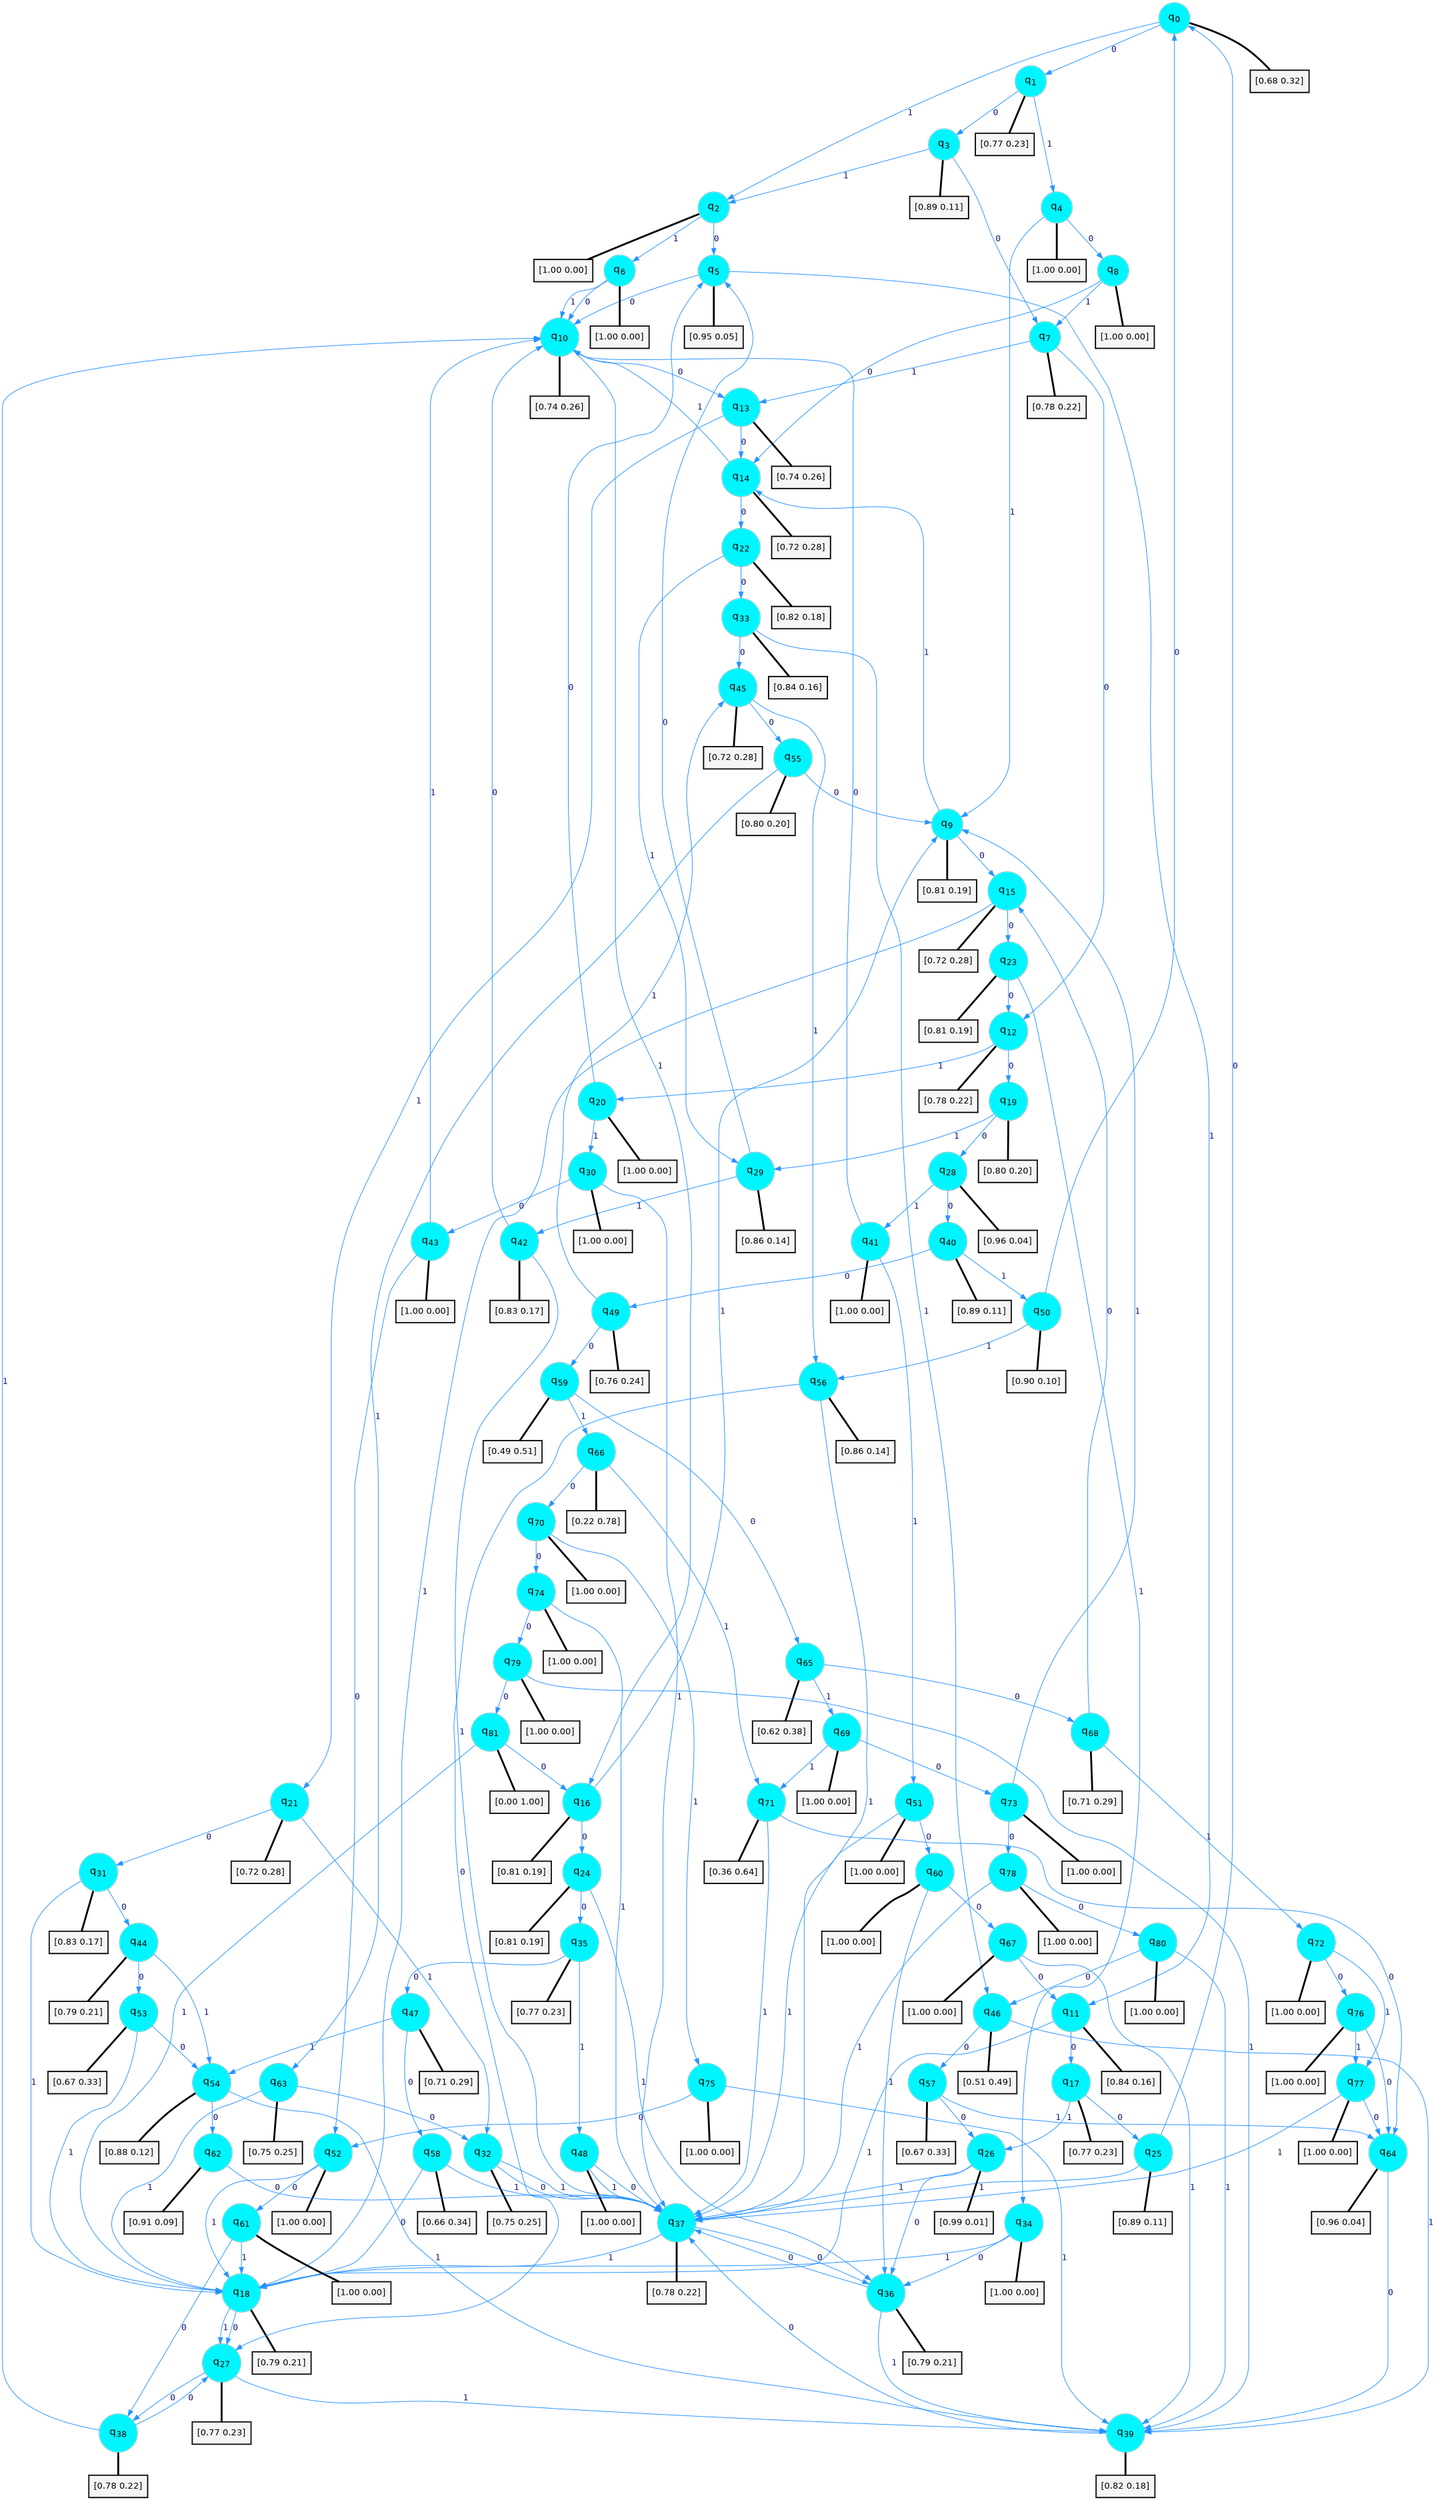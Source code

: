 digraph G {
graph [
bgcolor=transparent, dpi=300, rankdir=TD, size="40,25"];
node [
color=gray, fillcolor=turquoise1, fontcolor=black, fontname=Helvetica, fontsize=16, fontweight=bold, shape=circle, style=filled];
edge [
arrowsize=1, color=dodgerblue1, fontcolor=midnightblue, fontname=courier, fontweight=bold, penwidth=1, style=solid, weight=20];
0[label=<q<SUB>0</SUB>>];
1[label=<q<SUB>1</SUB>>];
2[label=<q<SUB>2</SUB>>];
3[label=<q<SUB>3</SUB>>];
4[label=<q<SUB>4</SUB>>];
5[label=<q<SUB>5</SUB>>];
6[label=<q<SUB>6</SUB>>];
7[label=<q<SUB>7</SUB>>];
8[label=<q<SUB>8</SUB>>];
9[label=<q<SUB>9</SUB>>];
10[label=<q<SUB>10</SUB>>];
11[label=<q<SUB>11</SUB>>];
12[label=<q<SUB>12</SUB>>];
13[label=<q<SUB>13</SUB>>];
14[label=<q<SUB>14</SUB>>];
15[label=<q<SUB>15</SUB>>];
16[label=<q<SUB>16</SUB>>];
17[label=<q<SUB>17</SUB>>];
18[label=<q<SUB>18</SUB>>];
19[label=<q<SUB>19</SUB>>];
20[label=<q<SUB>20</SUB>>];
21[label=<q<SUB>21</SUB>>];
22[label=<q<SUB>22</SUB>>];
23[label=<q<SUB>23</SUB>>];
24[label=<q<SUB>24</SUB>>];
25[label=<q<SUB>25</SUB>>];
26[label=<q<SUB>26</SUB>>];
27[label=<q<SUB>27</SUB>>];
28[label=<q<SUB>28</SUB>>];
29[label=<q<SUB>29</SUB>>];
30[label=<q<SUB>30</SUB>>];
31[label=<q<SUB>31</SUB>>];
32[label=<q<SUB>32</SUB>>];
33[label=<q<SUB>33</SUB>>];
34[label=<q<SUB>34</SUB>>];
35[label=<q<SUB>35</SUB>>];
36[label=<q<SUB>36</SUB>>];
37[label=<q<SUB>37</SUB>>];
38[label=<q<SUB>38</SUB>>];
39[label=<q<SUB>39</SUB>>];
40[label=<q<SUB>40</SUB>>];
41[label=<q<SUB>41</SUB>>];
42[label=<q<SUB>42</SUB>>];
43[label=<q<SUB>43</SUB>>];
44[label=<q<SUB>44</SUB>>];
45[label=<q<SUB>45</SUB>>];
46[label=<q<SUB>46</SUB>>];
47[label=<q<SUB>47</SUB>>];
48[label=<q<SUB>48</SUB>>];
49[label=<q<SUB>49</SUB>>];
50[label=<q<SUB>50</SUB>>];
51[label=<q<SUB>51</SUB>>];
52[label=<q<SUB>52</SUB>>];
53[label=<q<SUB>53</SUB>>];
54[label=<q<SUB>54</SUB>>];
55[label=<q<SUB>55</SUB>>];
56[label=<q<SUB>56</SUB>>];
57[label=<q<SUB>57</SUB>>];
58[label=<q<SUB>58</SUB>>];
59[label=<q<SUB>59</SUB>>];
60[label=<q<SUB>60</SUB>>];
61[label=<q<SUB>61</SUB>>];
62[label=<q<SUB>62</SUB>>];
63[label=<q<SUB>63</SUB>>];
64[label=<q<SUB>64</SUB>>];
65[label=<q<SUB>65</SUB>>];
66[label=<q<SUB>66</SUB>>];
67[label=<q<SUB>67</SUB>>];
68[label=<q<SUB>68</SUB>>];
69[label=<q<SUB>69</SUB>>];
70[label=<q<SUB>70</SUB>>];
71[label=<q<SUB>71</SUB>>];
72[label=<q<SUB>72</SUB>>];
73[label=<q<SUB>73</SUB>>];
74[label=<q<SUB>74</SUB>>];
75[label=<q<SUB>75</SUB>>];
76[label=<q<SUB>76</SUB>>];
77[label=<q<SUB>77</SUB>>];
78[label=<q<SUB>78</SUB>>];
79[label=<q<SUB>79</SUB>>];
80[label=<q<SUB>80</SUB>>];
81[label=<q<SUB>81</SUB>>];
82[label="[0.68 0.32]", shape=box,fontcolor=black, fontname=Helvetica, fontsize=14, penwidth=2, fillcolor=whitesmoke,color=black];
83[label="[0.77 0.23]", shape=box,fontcolor=black, fontname=Helvetica, fontsize=14, penwidth=2, fillcolor=whitesmoke,color=black];
84[label="[1.00 0.00]", shape=box,fontcolor=black, fontname=Helvetica, fontsize=14, penwidth=2, fillcolor=whitesmoke,color=black];
85[label="[0.89 0.11]", shape=box,fontcolor=black, fontname=Helvetica, fontsize=14, penwidth=2, fillcolor=whitesmoke,color=black];
86[label="[1.00 0.00]", shape=box,fontcolor=black, fontname=Helvetica, fontsize=14, penwidth=2, fillcolor=whitesmoke,color=black];
87[label="[0.95 0.05]", shape=box,fontcolor=black, fontname=Helvetica, fontsize=14, penwidth=2, fillcolor=whitesmoke,color=black];
88[label="[1.00 0.00]", shape=box,fontcolor=black, fontname=Helvetica, fontsize=14, penwidth=2, fillcolor=whitesmoke,color=black];
89[label="[0.78 0.22]", shape=box,fontcolor=black, fontname=Helvetica, fontsize=14, penwidth=2, fillcolor=whitesmoke,color=black];
90[label="[1.00 0.00]", shape=box,fontcolor=black, fontname=Helvetica, fontsize=14, penwidth=2, fillcolor=whitesmoke,color=black];
91[label="[0.81 0.19]", shape=box,fontcolor=black, fontname=Helvetica, fontsize=14, penwidth=2, fillcolor=whitesmoke,color=black];
92[label="[0.74 0.26]", shape=box,fontcolor=black, fontname=Helvetica, fontsize=14, penwidth=2, fillcolor=whitesmoke,color=black];
93[label="[0.84 0.16]", shape=box,fontcolor=black, fontname=Helvetica, fontsize=14, penwidth=2, fillcolor=whitesmoke,color=black];
94[label="[0.78 0.22]", shape=box,fontcolor=black, fontname=Helvetica, fontsize=14, penwidth=2, fillcolor=whitesmoke,color=black];
95[label="[0.74 0.26]", shape=box,fontcolor=black, fontname=Helvetica, fontsize=14, penwidth=2, fillcolor=whitesmoke,color=black];
96[label="[0.72 0.28]", shape=box,fontcolor=black, fontname=Helvetica, fontsize=14, penwidth=2, fillcolor=whitesmoke,color=black];
97[label="[0.72 0.28]", shape=box,fontcolor=black, fontname=Helvetica, fontsize=14, penwidth=2, fillcolor=whitesmoke,color=black];
98[label="[0.81 0.19]", shape=box,fontcolor=black, fontname=Helvetica, fontsize=14, penwidth=2, fillcolor=whitesmoke,color=black];
99[label="[0.77 0.23]", shape=box,fontcolor=black, fontname=Helvetica, fontsize=14, penwidth=2, fillcolor=whitesmoke,color=black];
100[label="[0.79 0.21]", shape=box,fontcolor=black, fontname=Helvetica, fontsize=14, penwidth=2, fillcolor=whitesmoke,color=black];
101[label="[0.80 0.20]", shape=box,fontcolor=black, fontname=Helvetica, fontsize=14, penwidth=2, fillcolor=whitesmoke,color=black];
102[label="[1.00 0.00]", shape=box,fontcolor=black, fontname=Helvetica, fontsize=14, penwidth=2, fillcolor=whitesmoke,color=black];
103[label="[0.72 0.28]", shape=box,fontcolor=black, fontname=Helvetica, fontsize=14, penwidth=2, fillcolor=whitesmoke,color=black];
104[label="[0.82 0.18]", shape=box,fontcolor=black, fontname=Helvetica, fontsize=14, penwidth=2, fillcolor=whitesmoke,color=black];
105[label="[0.81 0.19]", shape=box,fontcolor=black, fontname=Helvetica, fontsize=14, penwidth=2, fillcolor=whitesmoke,color=black];
106[label="[0.81 0.19]", shape=box,fontcolor=black, fontname=Helvetica, fontsize=14, penwidth=2, fillcolor=whitesmoke,color=black];
107[label="[0.89 0.11]", shape=box,fontcolor=black, fontname=Helvetica, fontsize=14, penwidth=2, fillcolor=whitesmoke,color=black];
108[label="[0.99 0.01]", shape=box,fontcolor=black, fontname=Helvetica, fontsize=14, penwidth=2, fillcolor=whitesmoke,color=black];
109[label="[0.77 0.23]", shape=box,fontcolor=black, fontname=Helvetica, fontsize=14, penwidth=2, fillcolor=whitesmoke,color=black];
110[label="[0.96 0.04]", shape=box,fontcolor=black, fontname=Helvetica, fontsize=14, penwidth=2, fillcolor=whitesmoke,color=black];
111[label="[0.86 0.14]", shape=box,fontcolor=black, fontname=Helvetica, fontsize=14, penwidth=2, fillcolor=whitesmoke,color=black];
112[label="[1.00 0.00]", shape=box,fontcolor=black, fontname=Helvetica, fontsize=14, penwidth=2, fillcolor=whitesmoke,color=black];
113[label="[0.83 0.17]", shape=box,fontcolor=black, fontname=Helvetica, fontsize=14, penwidth=2, fillcolor=whitesmoke,color=black];
114[label="[0.75 0.25]", shape=box,fontcolor=black, fontname=Helvetica, fontsize=14, penwidth=2, fillcolor=whitesmoke,color=black];
115[label="[0.84 0.16]", shape=box,fontcolor=black, fontname=Helvetica, fontsize=14, penwidth=2, fillcolor=whitesmoke,color=black];
116[label="[1.00 0.00]", shape=box,fontcolor=black, fontname=Helvetica, fontsize=14, penwidth=2, fillcolor=whitesmoke,color=black];
117[label="[0.77 0.23]", shape=box,fontcolor=black, fontname=Helvetica, fontsize=14, penwidth=2, fillcolor=whitesmoke,color=black];
118[label="[0.79 0.21]", shape=box,fontcolor=black, fontname=Helvetica, fontsize=14, penwidth=2, fillcolor=whitesmoke,color=black];
119[label="[0.78 0.22]", shape=box,fontcolor=black, fontname=Helvetica, fontsize=14, penwidth=2, fillcolor=whitesmoke,color=black];
120[label="[0.78 0.22]", shape=box,fontcolor=black, fontname=Helvetica, fontsize=14, penwidth=2, fillcolor=whitesmoke,color=black];
121[label="[0.82 0.18]", shape=box,fontcolor=black, fontname=Helvetica, fontsize=14, penwidth=2, fillcolor=whitesmoke,color=black];
122[label="[0.89 0.11]", shape=box,fontcolor=black, fontname=Helvetica, fontsize=14, penwidth=2, fillcolor=whitesmoke,color=black];
123[label="[1.00 0.00]", shape=box,fontcolor=black, fontname=Helvetica, fontsize=14, penwidth=2, fillcolor=whitesmoke,color=black];
124[label="[0.83 0.17]", shape=box,fontcolor=black, fontname=Helvetica, fontsize=14, penwidth=2, fillcolor=whitesmoke,color=black];
125[label="[1.00 0.00]", shape=box,fontcolor=black, fontname=Helvetica, fontsize=14, penwidth=2, fillcolor=whitesmoke,color=black];
126[label="[0.79 0.21]", shape=box,fontcolor=black, fontname=Helvetica, fontsize=14, penwidth=2, fillcolor=whitesmoke,color=black];
127[label="[0.72 0.28]", shape=box,fontcolor=black, fontname=Helvetica, fontsize=14, penwidth=2, fillcolor=whitesmoke,color=black];
128[label="[0.51 0.49]", shape=box,fontcolor=black, fontname=Helvetica, fontsize=14, penwidth=2, fillcolor=whitesmoke,color=black];
129[label="[0.71 0.29]", shape=box,fontcolor=black, fontname=Helvetica, fontsize=14, penwidth=2, fillcolor=whitesmoke,color=black];
130[label="[1.00 0.00]", shape=box,fontcolor=black, fontname=Helvetica, fontsize=14, penwidth=2, fillcolor=whitesmoke,color=black];
131[label="[0.76 0.24]", shape=box,fontcolor=black, fontname=Helvetica, fontsize=14, penwidth=2, fillcolor=whitesmoke,color=black];
132[label="[0.90 0.10]", shape=box,fontcolor=black, fontname=Helvetica, fontsize=14, penwidth=2, fillcolor=whitesmoke,color=black];
133[label="[1.00 0.00]", shape=box,fontcolor=black, fontname=Helvetica, fontsize=14, penwidth=2, fillcolor=whitesmoke,color=black];
134[label="[1.00 0.00]", shape=box,fontcolor=black, fontname=Helvetica, fontsize=14, penwidth=2, fillcolor=whitesmoke,color=black];
135[label="[0.67 0.33]", shape=box,fontcolor=black, fontname=Helvetica, fontsize=14, penwidth=2, fillcolor=whitesmoke,color=black];
136[label="[0.88 0.12]", shape=box,fontcolor=black, fontname=Helvetica, fontsize=14, penwidth=2, fillcolor=whitesmoke,color=black];
137[label="[0.80 0.20]", shape=box,fontcolor=black, fontname=Helvetica, fontsize=14, penwidth=2, fillcolor=whitesmoke,color=black];
138[label="[0.86 0.14]", shape=box,fontcolor=black, fontname=Helvetica, fontsize=14, penwidth=2, fillcolor=whitesmoke,color=black];
139[label="[0.67 0.33]", shape=box,fontcolor=black, fontname=Helvetica, fontsize=14, penwidth=2, fillcolor=whitesmoke,color=black];
140[label="[0.66 0.34]", shape=box,fontcolor=black, fontname=Helvetica, fontsize=14, penwidth=2, fillcolor=whitesmoke,color=black];
141[label="[0.49 0.51]", shape=box,fontcolor=black, fontname=Helvetica, fontsize=14, penwidth=2, fillcolor=whitesmoke,color=black];
142[label="[1.00 0.00]", shape=box,fontcolor=black, fontname=Helvetica, fontsize=14, penwidth=2, fillcolor=whitesmoke,color=black];
143[label="[1.00 0.00]", shape=box,fontcolor=black, fontname=Helvetica, fontsize=14, penwidth=2, fillcolor=whitesmoke,color=black];
144[label="[0.91 0.09]", shape=box,fontcolor=black, fontname=Helvetica, fontsize=14, penwidth=2, fillcolor=whitesmoke,color=black];
145[label="[0.75 0.25]", shape=box,fontcolor=black, fontname=Helvetica, fontsize=14, penwidth=2, fillcolor=whitesmoke,color=black];
146[label="[0.96 0.04]", shape=box,fontcolor=black, fontname=Helvetica, fontsize=14, penwidth=2, fillcolor=whitesmoke,color=black];
147[label="[0.62 0.38]", shape=box,fontcolor=black, fontname=Helvetica, fontsize=14, penwidth=2, fillcolor=whitesmoke,color=black];
148[label="[0.22 0.78]", shape=box,fontcolor=black, fontname=Helvetica, fontsize=14, penwidth=2, fillcolor=whitesmoke,color=black];
149[label="[1.00 0.00]", shape=box,fontcolor=black, fontname=Helvetica, fontsize=14, penwidth=2, fillcolor=whitesmoke,color=black];
150[label="[0.71 0.29]", shape=box,fontcolor=black, fontname=Helvetica, fontsize=14, penwidth=2, fillcolor=whitesmoke,color=black];
151[label="[1.00 0.00]", shape=box,fontcolor=black, fontname=Helvetica, fontsize=14, penwidth=2, fillcolor=whitesmoke,color=black];
152[label="[1.00 0.00]", shape=box,fontcolor=black, fontname=Helvetica, fontsize=14, penwidth=2, fillcolor=whitesmoke,color=black];
153[label="[0.36 0.64]", shape=box,fontcolor=black, fontname=Helvetica, fontsize=14, penwidth=2, fillcolor=whitesmoke,color=black];
154[label="[1.00 0.00]", shape=box,fontcolor=black, fontname=Helvetica, fontsize=14, penwidth=2, fillcolor=whitesmoke,color=black];
155[label="[1.00 0.00]", shape=box,fontcolor=black, fontname=Helvetica, fontsize=14, penwidth=2, fillcolor=whitesmoke,color=black];
156[label="[1.00 0.00]", shape=box,fontcolor=black, fontname=Helvetica, fontsize=14, penwidth=2, fillcolor=whitesmoke,color=black];
157[label="[1.00 0.00]", shape=box,fontcolor=black, fontname=Helvetica, fontsize=14, penwidth=2, fillcolor=whitesmoke,color=black];
158[label="[1.00 0.00]", shape=box,fontcolor=black, fontname=Helvetica, fontsize=14, penwidth=2, fillcolor=whitesmoke,color=black];
159[label="[1.00 0.00]", shape=box,fontcolor=black, fontname=Helvetica, fontsize=14, penwidth=2, fillcolor=whitesmoke,color=black];
160[label="[1.00 0.00]", shape=box,fontcolor=black, fontname=Helvetica, fontsize=14, penwidth=2, fillcolor=whitesmoke,color=black];
161[label="[1.00 0.00]", shape=box,fontcolor=black, fontname=Helvetica, fontsize=14, penwidth=2, fillcolor=whitesmoke,color=black];
162[label="[1.00 0.00]", shape=box,fontcolor=black, fontname=Helvetica, fontsize=14, penwidth=2, fillcolor=whitesmoke,color=black];
163[label="[0.00 1.00]", shape=box,fontcolor=black, fontname=Helvetica, fontsize=14, penwidth=2, fillcolor=whitesmoke,color=black];
0->1 [label=0];
0->2 [label=1];
0->82 [arrowhead=none, penwidth=3,color=black];
1->3 [label=0];
1->4 [label=1];
1->83 [arrowhead=none, penwidth=3,color=black];
2->5 [label=0];
2->6 [label=1];
2->84 [arrowhead=none, penwidth=3,color=black];
3->7 [label=0];
3->2 [label=1];
3->85 [arrowhead=none, penwidth=3,color=black];
4->8 [label=0];
4->9 [label=1];
4->86 [arrowhead=none, penwidth=3,color=black];
5->10 [label=0];
5->11 [label=1];
5->87 [arrowhead=none, penwidth=3,color=black];
6->10 [label=0];
6->10 [label=1];
6->88 [arrowhead=none, penwidth=3,color=black];
7->12 [label=0];
7->13 [label=1];
7->89 [arrowhead=none, penwidth=3,color=black];
8->14 [label=0];
8->7 [label=1];
8->90 [arrowhead=none, penwidth=3,color=black];
9->15 [label=0];
9->14 [label=1];
9->91 [arrowhead=none, penwidth=3,color=black];
10->13 [label=0];
10->16 [label=1];
10->92 [arrowhead=none, penwidth=3,color=black];
11->17 [label=0];
11->18 [label=1];
11->93 [arrowhead=none, penwidth=3,color=black];
12->19 [label=0];
12->20 [label=1];
12->94 [arrowhead=none, penwidth=3,color=black];
13->14 [label=0];
13->21 [label=1];
13->95 [arrowhead=none, penwidth=3,color=black];
14->22 [label=0];
14->10 [label=1];
14->96 [arrowhead=none, penwidth=3,color=black];
15->23 [label=0];
15->18 [label=1];
15->97 [arrowhead=none, penwidth=3,color=black];
16->24 [label=0];
16->9 [label=1];
16->98 [arrowhead=none, penwidth=3,color=black];
17->25 [label=0];
17->26 [label=1];
17->99 [arrowhead=none, penwidth=3,color=black];
18->27 [label=0];
18->27 [label=1];
18->100 [arrowhead=none, penwidth=3,color=black];
19->28 [label=0];
19->29 [label=1];
19->101 [arrowhead=none, penwidth=3,color=black];
20->5 [label=0];
20->30 [label=1];
20->102 [arrowhead=none, penwidth=3,color=black];
21->31 [label=0];
21->32 [label=1];
21->103 [arrowhead=none, penwidth=3,color=black];
22->33 [label=0];
22->29 [label=1];
22->104 [arrowhead=none, penwidth=3,color=black];
23->12 [label=0];
23->34 [label=1];
23->105 [arrowhead=none, penwidth=3,color=black];
24->35 [label=0];
24->36 [label=1];
24->106 [arrowhead=none, penwidth=3,color=black];
25->0 [label=0];
25->37 [label=1];
25->107 [arrowhead=none, penwidth=3,color=black];
26->36 [label=0];
26->37 [label=1];
26->108 [arrowhead=none, penwidth=3,color=black];
27->38 [label=0];
27->39 [label=1];
27->109 [arrowhead=none, penwidth=3,color=black];
28->40 [label=0];
28->41 [label=1];
28->110 [arrowhead=none, penwidth=3,color=black];
29->5 [label=0];
29->42 [label=1];
29->111 [arrowhead=none, penwidth=3,color=black];
30->43 [label=0];
30->37 [label=1];
30->112 [arrowhead=none, penwidth=3,color=black];
31->44 [label=0];
31->18 [label=1];
31->113 [arrowhead=none, penwidth=3,color=black];
32->37 [label=0];
32->37 [label=1];
32->114 [arrowhead=none, penwidth=3,color=black];
33->45 [label=0];
33->46 [label=1];
33->115 [arrowhead=none, penwidth=3,color=black];
34->36 [label=0];
34->18 [label=1];
34->116 [arrowhead=none, penwidth=3,color=black];
35->47 [label=0];
35->48 [label=1];
35->117 [arrowhead=none, penwidth=3,color=black];
36->37 [label=0];
36->39 [label=1];
36->118 [arrowhead=none, penwidth=3,color=black];
37->36 [label=0];
37->18 [label=1];
37->119 [arrowhead=none, penwidth=3,color=black];
38->27 [label=0];
38->10 [label=1];
38->120 [arrowhead=none, penwidth=3,color=black];
39->37 [label=0];
39->121 [arrowhead=none, penwidth=3,color=black];
40->49 [label=0];
40->50 [label=1];
40->122 [arrowhead=none, penwidth=3,color=black];
41->10 [label=0];
41->51 [label=1];
41->123 [arrowhead=none, penwidth=3,color=black];
42->10 [label=0];
42->37 [label=1];
42->124 [arrowhead=none, penwidth=3,color=black];
43->52 [label=0];
43->10 [label=1];
43->125 [arrowhead=none, penwidth=3,color=black];
44->53 [label=0];
44->54 [label=1];
44->126 [arrowhead=none, penwidth=3,color=black];
45->55 [label=0];
45->56 [label=1];
45->127 [arrowhead=none, penwidth=3,color=black];
46->57 [label=0];
46->39 [label=1];
46->128 [arrowhead=none, penwidth=3,color=black];
47->58 [label=0];
47->54 [label=1];
47->129 [arrowhead=none, penwidth=3,color=black];
48->37 [label=0];
48->37 [label=1];
48->130 [arrowhead=none, penwidth=3,color=black];
49->59 [label=0];
49->45 [label=1];
49->131 [arrowhead=none, penwidth=3,color=black];
50->0 [label=0];
50->56 [label=1];
50->132 [arrowhead=none, penwidth=3,color=black];
51->60 [label=0];
51->37 [label=1];
51->133 [arrowhead=none, penwidth=3,color=black];
52->61 [label=0];
52->18 [label=1];
52->134 [arrowhead=none, penwidth=3,color=black];
53->54 [label=0];
53->18 [label=1];
53->135 [arrowhead=none, penwidth=3,color=black];
54->62 [label=0];
54->39 [label=1];
54->136 [arrowhead=none, penwidth=3,color=black];
55->9 [label=0];
55->63 [label=1];
55->137 [arrowhead=none, penwidth=3,color=black];
56->27 [label=0];
56->37 [label=1];
56->138 [arrowhead=none, penwidth=3,color=black];
57->26 [label=0];
57->64 [label=1];
57->139 [arrowhead=none, penwidth=3,color=black];
58->18 [label=0];
58->37 [label=1];
58->140 [arrowhead=none, penwidth=3,color=black];
59->65 [label=0];
59->66 [label=1];
59->141 [arrowhead=none, penwidth=3,color=black];
60->67 [label=0];
60->36 [label=1];
60->142 [arrowhead=none, penwidth=3,color=black];
61->38 [label=0];
61->18 [label=1];
61->143 [arrowhead=none, penwidth=3,color=black];
62->37 [label=0];
62->144 [arrowhead=none, penwidth=3,color=black];
63->32 [label=0];
63->18 [label=1];
63->145 [arrowhead=none, penwidth=3,color=black];
64->39 [label=0];
64->146 [arrowhead=none, penwidth=3,color=black];
65->68 [label=0];
65->69 [label=1];
65->147 [arrowhead=none, penwidth=3,color=black];
66->70 [label=0];
66->71 [label=1];
66->148 [arrowhead=none, penwidth=3,color=black];
67->11 [label=0];
67->39 [label=1];
67->149 [arrowhead=none, penwidth=3,color=black];
68->15 [label=0];
68->72 [label=1];
68->150 [arrowhead=none, penwidth=3,color=black];
69->73 [label=0];
69->71 [label=1];
69->151 [arrowhead=none, penwidth=3,color=black];
70->74 [label=0];
70->75 [label=1];
70->152 [arrowhead=none, penwidth=3,color=black];
71->64 [label=0];
71->37 [label=1];
71->153 [arrowhead=none, penwidth=3,color=black];
72->76 [label=0];
72->77 [label=1];
72->154 [arrowhead=none, penwidth=3,color=black];
73->78 [label=0];
73->9 [label=1];
73->155 [arrowhead=none, penwidth=3,color=black];
74->79 [label=0];
74->37 [label=1];
74->156 [arrowhead=none, penwidth=3,color=black];
75->52 [label=0];
75->39 [label=1];
75->157 [arrowhead=none, penwidth=3,color=black];
76->64 [label=0];
76->77 [label=1];
76->158 [arrowhead=none, penwidth=3,color=black];
77->64 [label=0];
77->37 [label=1];
77->159 [arrowhead=none, penwidth=3,color=black];
78->80 [label=0];
78->37 [label=1];
78->160 [arrowhead=none, penwidth=3,color=black];
79->81 [label=0];
79->39 [label=1];
79->161 [arrowhead=none, penwidth=3,color=black];
80->46 [label=0];
80->39 [label=1];
80->162 [arrowhead=none, penwidth=3,color=black];
81->16 [label=0];
81->18 [label=1];
81->163 [arrowhead=none, penwidth=3,color=black];
}

